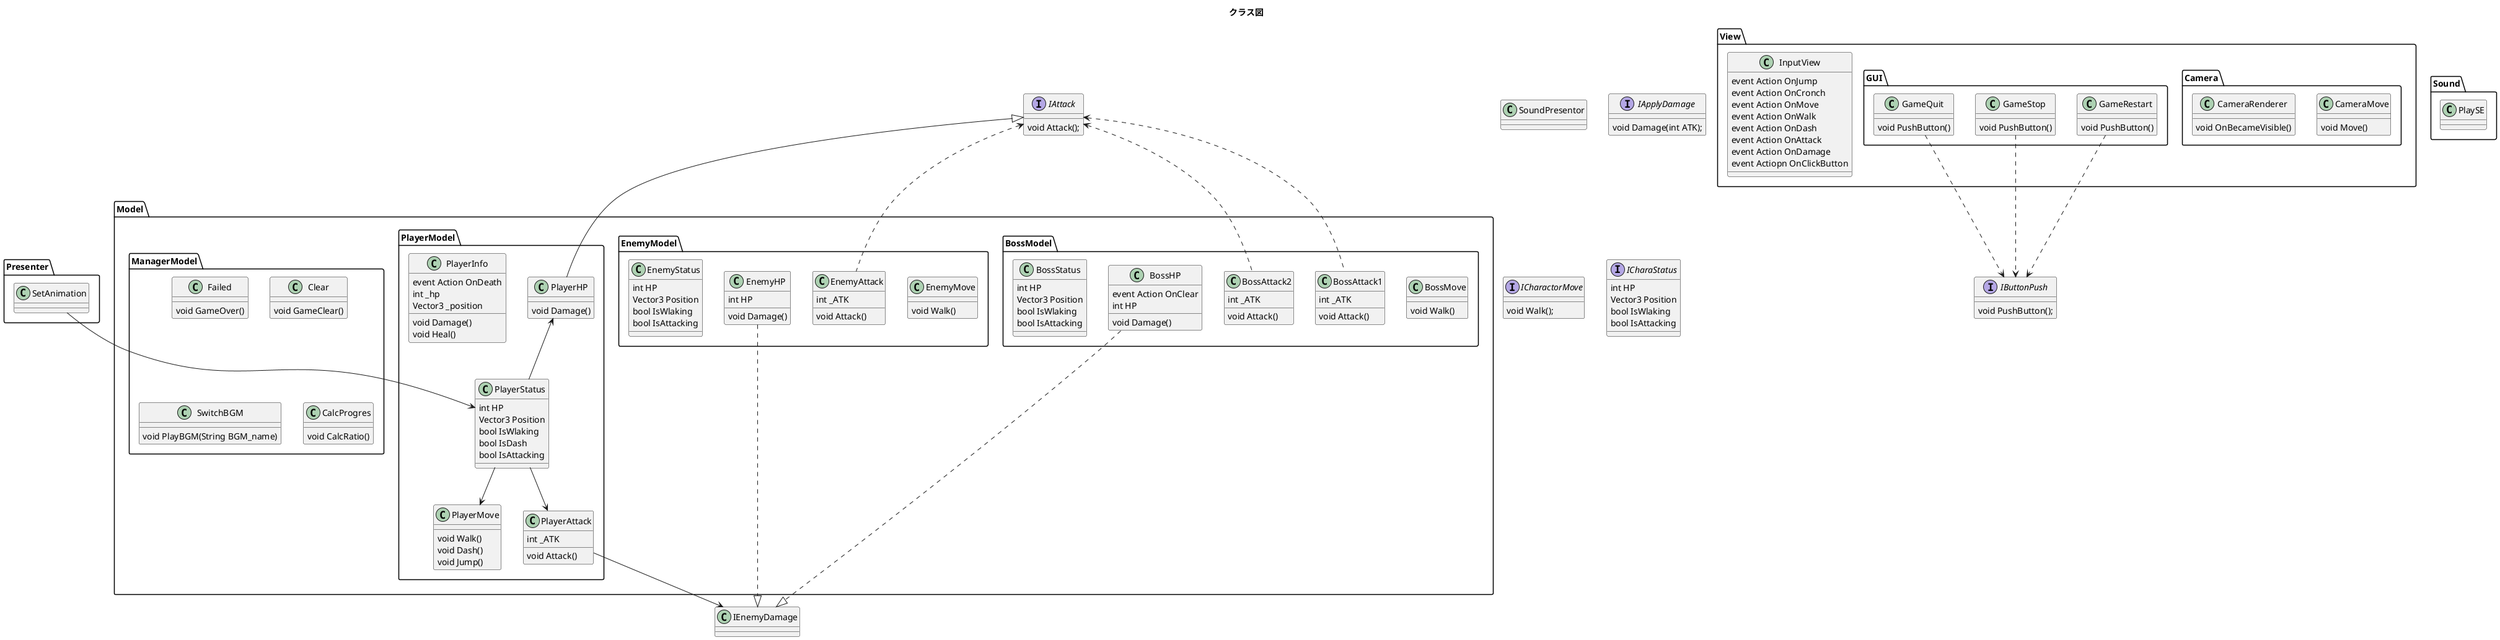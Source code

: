 @startuml name
title クラス図



Folder Model{
    Folder PlayerModel  {
        class PlayerMove {
            void Walk()
            void Dash()
            void Jump()
        }
        class PlayerAttack {
            int _ATK
            void Attack()
        }
        class PlayerHP {
            void Damage()
        }
        class PlayerInfo{
            event Action OnDeath
            int _hp
            Vector3 _position
            void Damage()
            void Heal()
        }
        class PlayerStatus{
            int HP
            Vector3 Position
            bool IsWlaking
            bool IsDash
            bool IsAttacking
        }
    }
    Folder EnemyModel{
        class EnemyMove {
            void Walk()
        }
        class EnemyAttack {
            int _ATK
            void Attack()
        }
        class EnemyHP {
            int HP
            void Damage()
        }
        class EnemyStatus{
            int HP
            Vector3 Position
            bool IsWlaking
            bool IsAttacking
        }
    }

    Folder BossModel{
        class BossMove {
            void Walk()
        }
        class BossAttack1 {
            int _ATK
            void Attack()
        }
        class BossAttack2 {
            int _ATK
            void Attack()
        }
        class BossHP {
            event Action OnClear
            int HP
            void Damage()
        }
        class BossStatus{
            int HP
            Vector3 Position
            bool IsWlaking
            bool IsAttacking
        }
    }   
    Folder ManagerModel  {
        class Failed {
            void GameOver()
        }
        class Clear {
            void GameClear()
        }

        class SwitchBGM {
            void PlayBGM(String BGM_name)
        }
        class CalcProgres{
            void CalcRatio()
        }
}
}



Folder Presenter{
class SetAnimation{
}
}




Folder View{
    class InputView{
        event Action OnJump
        event Action OnCronch
        event Action OnMove
        event Action OnWalk
        event Action OnDash
        event Action OnAttack
        event Action OnDamage
        event Actiopn OnClickButton
    }

    Folder Camera  {
        class CameraMove {
            void Move()
        }
        class CameraRenderer {
            void OnBecameVisible()
        }
    }



    Folder GUI {
        class GameRestart{
            void PushButton()
        }
        class GameStop{
            void PushButton()
        }
        class GameQuit{
            void PushButton()
        }
    }
}

Folder Sound {
    class PlaySE{

    }
}

class SoundPresentor{

}

interface IAttack{
    void Attack();
}

interface IApplyDamage{
    void Damage(int ATK);
}

interface ICharactorMove{
    void Walk();
}

interface ICharaStatus{
    int HP
    Vector3 Position
    bool IsWlaking
    bool IsAttacking
}

interface IButtonPush{
    void PushButton();
}


PlayerHP --up|> IAttack
EnemyAttack ..up> IAttack
BossAttack1 ..up> IAttack
BossAttack2 ..up> IAttack

GameRestart ..> IButtonPush
GameStop ..>  IButtonPush
GameQuit ..>  IButtonPush

EnemyHP ..|> IEnemyDamage
BossHP ..|> IEnemyDamage
PlayerAttack --> IEnemyDamage


SetAnimation --> PlayerStatus
PlayerHP <-- PlayerStatus
PlayerStatus --> PlayerAttack
PlayerStatus --> PlayerMove

@enduml